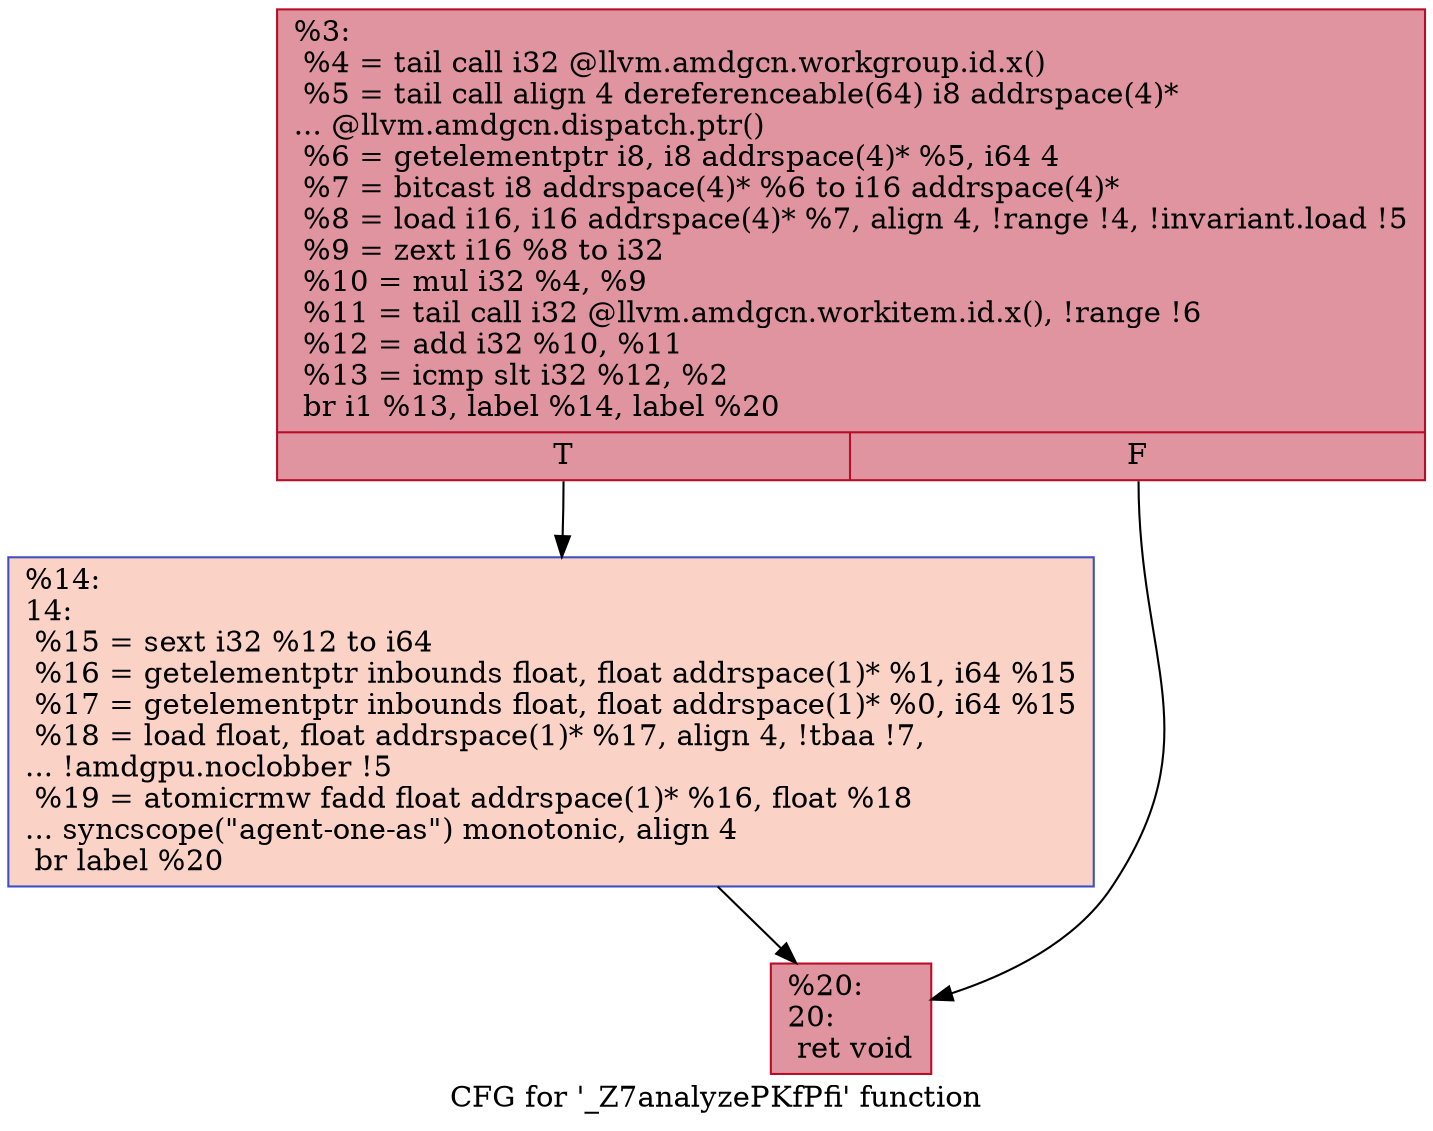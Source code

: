digraph "CFG for '_Z7analyzePKfPfi' function" {
	label="CFG for '_Z7analyzePKfPfi' function";

	Node0x5337fc0 [shape=record,color="#b70d28ff", style=filled, fillcolor="#b70d2870",label="{%3:\l  %4 = tail call i32 @llvm.amdgcn.workgroup.id.x()\l  %5 = tail call align 4 dereferenceable(64) i8 addrspace(4)*\l... @llvm.amdgcn.dispatch.ptr()\l  %6 = getelementptr i8, i8 addrspace(4)* %5, i64 4\l  %7 = bitcast i8 addrspace(4)* %6 to i16 addrspace(4)*\l  %8 = load i16, i16 addrspace(4)* %7, align 4, !range !4, !invariant.load !5\l  %9 = zext i16 %8 to i32\l  %10 = mul i32 %4, %9\l  %11 = tail call i32 @llvm.amdgcn.workitem.id.x(), !range !6\l  %12 = add i32 %10, %11\l  %13 = icmp slt i32 %12, %2\l  br i1 %13, label %14, label %20\l|{<s0>T|<s1>F}}"];
	Node0x5337fc0:s0 -> Node0x5339ec0;
	Node0x5337fc0:s1 -> Node0x5339f50;
	Node0x5339ec0 [shape=record,color="#3d50c3ff", style=filled, fillcolor="#f59c7d70",label="{%14:\l14:                                               \l  %15 = sext i32 %12 to i64\l  %16 = getelementptr inbounds float, float addrspace(1)* %1, i64 %15\l  %17 = getelementptr inbounds float, float addrspace(1)* %0, i64 %15\l  %18 = load float, float addrspace(1)* %17, align 4, !tbaa !7,\l... !amdgpu.noclobber !5\l  %19 = atomicrmw fadd float addrspace(1)* %16, float %18\l... syncscope(\"agent-one-as\") monotonic, align 4\l  br label %20\l}"];
	Node0x5339ec0 -> Node0x5339f50;
	Node0x5339f50 [shape=record,color="#b70d28ff", style=filled, fillcolor="#b70d2870",label="{%20:\l20:                                               \l  ret void\l}"];
}
